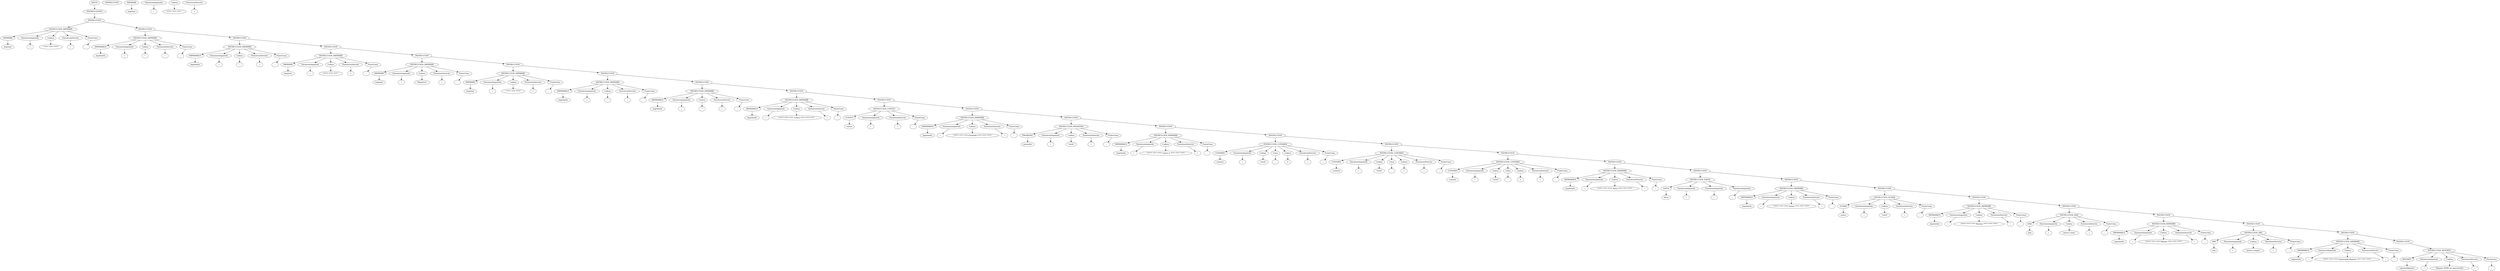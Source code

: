 digraph Arbol {
	"5f510b7f-3692-11ec-b911-34cff695221f" [label=INICIO]
	"5f510b80-3692-11ec-a92b-34cff695221f" [label=INSTRUCCIONES]
	"5f510b7f-3692-11ec-b911-34cff695221f" -> "5f510b80-3692-11ec-a92b-34cff695221f"
	"5f510b81-3692-11ec-b6a7-34cff695221f" [label=INSTRUCCION]
	"5f510b82-3692-11ec-89bc-34cff695221f" [label=IMPRIMIR]
	"5f510b83-3692-11ec-9e2d-34cff695221f" [label=imprimir]
	"5f510b82-3692-11ec-89bc-34cff695221f" -> "5f510b83-3692-11ec-9e2d-34cff695221f"
	"5f510b84-3692-11ec-8b3a-34cff695221f" [label=ParentesisIzquierdo]
	"5f510b85-3692-11ec-a60a-34cff695221f" [label="("]
	"5f510b84-3692-11ec-8b3a-34cff695221f" -> "5f510b85-3692-11ec-a60a-34cff695221f"
	"5f510b86-3692-11ec-8cdf-34cff695221f" [label=Cadena]
	"5f510b87-3692-11ec-a70e-34cff695221f" [label="\"/***** ***** ***** \""]
	"5f510b86-3692-11ec-8cdf-34cff695221f" -> "5f510b87-3692-11ec-a70e-34cff695221f"
	"5f510b88-3692-11ec-b03a-34cff695221f" [label=ParentesisDerecho]
	"5f510b89-3692-11ec-9d3c-34cff695221f" [label=")"]
	"5f510b88-3692-11ec-b03a-34cff695221f" -> "5f510b89-3692-11ec-9d3c-34cff695221f"
	"5f510b8a-3692-11ec-9dd7-34cff695221f" [label=INSTRUCCION]
	"5f510b8b-3692-11ec-bd43-34cff695221f" [label=IMPRIMIR]
	"5f510b8c-3692-11ec-8e67-34cff695221f" [label=imprimir]
	"5f510b8b-3692-11ec-bd43-34cff695221f" -> "5f510b8c-3692-11ec-8e67-34cff695221f"
	"5f510b8d-3692-11ec-808e-34cff695221f" [label=ParentesisIzquierdo]
	"5f510b8e-3692-11ec-ae7c-34cff695221f" [label="("]
	"5f510b8d-3692-11ec-808e-34cff695221f" -> "5f510b8e-3692-11ec-ae7c-34cff695221f"
	"5f510b8f-3692-11ec-bbeb-34cff695221f" [label=Cadena]
	"5f510b90-3692-11ec-a431-34cff695221f" [label="\" ***** ***** *****\""]
	"5f510b8f-3692-11ec-bbeb-34cff695221f" -> "5f510b90-3692-11ec-a431-34cff695221f"
	"5f510b91-3692-11ec-9e3e-34cff695221f" [label=ParentesisDerecho]
	"5f510b92-3692-11ec-a3b6-34cff695221f" [label=")"]
	"5f510b91-3692-11ec-9e3e-34cff695221f" -> "5f510b92-3692-11ec-a3b6-34cff695221f"
	"5f510b93-3692-11ec-acdf-34cff695221f" [label=PuntoComa]
	"5f510b94-3692-11ec-89e8-34cff695221f" [label=";"]
	"5f510b93-3692-11ec-acdf-34cff695221f" -> "5f510b94-3692-11ec-89e8-34cff695221f"
	"5f510b95-3692-11ec-a6b0-34cff695221f" [label=INSTRUCCION_IMPRIMIR]
	"5f510b95-3692-11ec-a6b0-34cff695221f" -> "5f510b8b-3692-11ec-bd43-34cff695221f"
	"5f510b95-3692-11ec-a6b0-34cff695221f" -> "5f510b8d-3692-11ec-808e-34cff695221f"
	"5f510b95-3692-11ec-a6b0-34cff695221f" -> "5f510b8f-3692-11ec-bbeb-34cff695221f"
	"5f510b95-3692-11ec-a6b0-34cff695221f" -> "5f510b91-3692-11ec-9e3e-34cff695221f"
	"5f510b95-3692-11ec-a6b0-34cff695221f" -> "5f510b93-3692-11ec-acdf-34cff695221f"
	"5f510b80-3692-11ec-a92b-34cff695221f" -> "5f510b8a-3692-11ec-9dd7-34cff695221f"
	"5f510b8a-3692-11ec-9dd7-34cff695221f" -> "5f510b95-3692-11ec-a6b0-34cff695221f"
	"5f510b96-3692-11ec-8e21-34cff695221f" [label=INSTRUCCION]
	"5f510b97-3692-11ec-9552-34cff695221f" [label=IMPRIMIRLN]
	"5f510b98-3692-11ec-b437-34cff695221f" [label=imprimirln]
	"5f510b97-3692-11ec-9552-34cff695221f" -> "5f510b98-3692-11ec-b437-34cff695221f"
	"5f510b99-3692-11ec-ad3d-34cff695221f" [label=ParentesisIzquierdo]
	"5f510b9a-3692-11ec-9efa-34cff695221f" [label="("]
	"5f510b99-3692-11ec-ad3d-34cff695221f" -> "5f510b9a-3692-11ec-9efa-34cff695221f"
	"5f510b9b-3692-11ec-83f1-34cff695221f" [label=Cadena]
	"5f510b9c-3692-11ec-b3cc-34cff695221f" [label="\" \""]
	"5f510b9b-3692-11ec-83f1-34cff695221f" -> "5f510b9c-3692-11ec-b3cc-34cff695221f"
	"5f510b9d-3692-11ec-b67f-34cff695221f" [label=ParentesisDerecho]
	"5f510b9e-3692-11ec-8d29-34cff695221f" [label=")"]
	"5f510b9d-3692-11ec-b67f-34cff695221f" -> "5f510b9e-3692-11ec-8d29-34cff695221f"
	"5f510b9f-3692-11ec-9476-34cff695221f" [label=PuntoComa]
	"5f510ba0-3692-11ec-a9bd-34cff695221f" [label=";"]
	"5f510b9f-3692-11ec-9476-34cff695221f" -> "5f510ba0-3692-11ec-a9bd-34cff695221f"
	"5f510ba1-3692-11ec-8047-34cff695221f" [label=INSTRUCCION_IMPRIMIR]
	"5f510ba1-3692-11ec-8047-34cff695221f" -> "5f510b97-3692-11ec-9552-34cff695221f"
	"5f510ba1-3692-11ec-8047-34cff695221f" -> "5f510b99-3692-11ec-ad3d-34cff695221f"
	"5f510ba1-3692-11ec-8047-34cff695221f" -> "5f510b9b-3692-11ec-83f1-34cff695221f"
	"5f510ba1-3692-11ec-8047-34cff695221f" -> "5f510b9d-3692-11ec-b67f-34cff695221f"
	"5f510ba1-3692-11ec-8047-34cff695221f" -> "5f510b9f-3692-11ec-9476-34cff695221f"
	"5f510b8a-3692-11ec-9dd7-34cff695221f" -> "5f510b96-3692-11ec-8e21-34cff695221f"
	"5f510b96-3692-11ec-8e21-34cff695221f" -> "5f510ba1-3692-11ec-8047-34cff695221f"
	"5f510ba2-3692-11ec-8bba-34cff695221f" [label=INSTRUCCION]
	"5f510ba3-3692-11ec-ae45-34cff695221f" [label=IMPRIMIRLN]
	"5f510ba4-3692-11ec-a478-34cff695221f" [label=imprimirln]
	"5f510ba3-3692-11ec-ae45-34cff695221f" -> "5f510ba4-3692-11ec-a478-34cff695221f"
	"5f510ba5-3692-11ec-b578-34cff695221f" [label=ParentesisIzquierdo]
	"5f510ba6-3692-11ec-ae2d-34cff695221f" [label="("]
	"5f510ba5-3692-11ec-b578-34cff695221f" -> "5f510ba6-3692-11ec-ae2d-34cff695221f"
	"5f510ba7-3692-11ec-980d-34cff695221f" [label=Cadena]
	"5f510ba8-3692-11ec-86c9-34cff695221f" [label="\" \""]
	"5f510ba7-3692-11ec-980d-34cff695221f" -> "5f510ba8-3692-11ec-86c9-34cff695221f"
	"5f51328b-3692-11ec-93fe-34cff695221f" [label=ParentesisDerecho]
	"5f51328c-3692-11ec-8187-34cff695221f" [label=")"]
	"5f51328b-3692-11ec-93fe-34cff695221f" -> "5f51328c-3692-11ec-8187-34cff695221f"
	"5f51328d-3692-11ec-8100-34cff695221f" [label=PuntoComa]
	"5f51328e-3692-11ec-a18d-34cff695221f" [label=";"]
	"5f51328d-3692-11ec-8100-34cff695221f" -> "5f51328e-3692-11ec-a18d-34cff695221f"
	"5f51328f-3692-11ec-b6a0-34cff695221f" [label=INSTRUCCION_IMPRIMIR]
	"5f51328f-3692-11ec-b6a0-34cff695221f" -> "5f510ba3-3692-11ec-ae45-34cff695221f"
	"5f51328f-3692-11ec-b6a0-34cff695221f" -> "5f510ba5-3692-11ec-b578-34cff695221f"
	"5f51328f-3692-11ec-b6a0-34cff695221f" -> "5f510ba7-3692-11ec-980d-34cff695221f"
	"5f51328f-3692-11ec-b6a0-34cff695221f" -> "5f51328b-3692-11ec-93fe-34cff695221f"
	"5f51328f-3692-11ec-b6a0-34cff695221f" -> "5f51328d-3692-11ec-8100-34cff695221f"
	"5f510b96-3692-11ec-8e21-34cff695221f" -> "5f510ba2-3692-11ec-8bba-34cff695221f"
	"5f510ba2-3692-11ec-8bba-34cff695221f" -> "5f51328f-3692-11ec-b6a0-34cff695221f"
	"5f513290-3692-11ec-b786-34cff695221f" [label=INSTRUCCION]
	"5f513291-3692-11ec-af92-34cff695221f" [label=IMPRIMIR]
	"5f513292-3692-11ec-ac5a-34cff695221f" [label=imprimir]
	"5f513291-3692-11ec-af92-34cff695221f" -> "5f513292-3692-11ec-ac5a-34cff695221f"
	"5f513293-3692-11ec-8edd-34cff695221f" [label=ParentesisIzquierdo]
	"5f513294-3692-11ec-bf8c-34cff695221f" [label="("]
	"5f513293-3692-11ec-8edd-34cff695221f" -> "5f513294-3692-11ec-bf8c-34cff695221f"
	"5f513295-3692-11ec-b4ab-34cff695221f" [label=Cadena]
	"5f513296-3692-11ec-99f6-34cff695221f" [label="\"/***** ***** ***** \""]
	"5f513295-3692-11ec-b4ab-34cff695221f" -> "5f513296-3692-11ec-99f6-34cff695221f"
	"5f513297-3692-11ec-83fe-34cff695221f" [label=ParentesisDerecho]
	"5f513298-3692-11ec-be48-34cff695221f" [label=")"]
	"5f513297-3692-11ec-83fe-34cff695221f" -> "5f513298-3692-11ec-be48-34cff695221f"
	"5f513299-3692-11ec-8c6d-34cff695221f" [label=PuntoComa]
	"5f51329a-3692-11ec-a64b-34cff695221f" [label=";"]
	"5f513299-3692-11ec-8c6d-34cff695221f" -> "5f51329a-3692-11ec-a64b-34cff695221f"
	"5f51329b-3692-11ec-8f39-34cff695221f" [label=INSTRUCCION_IMPRIMIR]
	"5f51329b-3692-11ec-8f39-34cff695221f" -> "5f513291-3692-11ec-af92-34cff695221f"
	"5f51329b-3692-11ec-8f39-34cff695221f" -> "5f513293-3692-11ec-8edd-34cff695221f"
	"5f51329b-3692-11ec-8f39-34cff695221f" -> "5f513295-3692-11ec-b4ab-34cff695221f"
	"5f51329b-3692-11ec-8f39-34cff695221f" -> "5f513297-3692-11ec-83fe-34cff695221f"
	"5f51329b-3692-11ec-8f39-34cff695221f" -> "5f513299-3692-11ec-8c6d-34cff695221f"
	"5f510ba2-3692-11ec-8bba-34cff695221f" -> "5f513290-3692-11ec-b786-34cff695221f"
	"5f513290-3692-11ec-b786-34cff695221f" -> "5f51329b-3692-11ec-8f39-34cff695221f"
	"5f51329c-3692-11ec-acef-34cff695221f" [label=INSTRUCCION]
	"5f51329d-3692-11ec-906d-34cff695221f" [label=IMPRIMIR]
	"5f51329e-3692-11ec-95f1-34cff695221f" [label=imprimir]
	"5f51329d-3692-11ec-906d-34cff695221f" -> "5f51329e-3692-11ec-95f1-34cff695221f"
	"5f51329f-3692-11ec-8292-34cff695221f" [label=ParentesisIzquierdo]
	"5f5132a0-3692-11ec-bc89-34cff695221f" [label="("]
	"5f51329f-3692-11ec-8292-34cff695221f" -> "5f5132a0-3692-11ec-bc89-34cff695221f"
	"5f5132a1-3692-11ec-8626-34cff695221f" [label=Cadena]
	"5f5132a2-3692-11ec-b6aa-34cff695221f" [label="\"Registros\""]
	"5f5132a1-3692-11ec-8626-34cff695221f" -> "5f5132a2-3692-11ec-b6aa-34cff695221f"
	"5f5132a3-3692-11ec-8005-34cff695221f" [label=ParentesisDerecho]
	"5f5132a4-3692-11ec-8221-34cff695221f" [label=")"]
	"5f5132a3-3692-11ec-8005-34cff695221f" -> "5f5132a4-3692-11ec-8221-34cff695221f"
	"5f5132a5-3692-11ec-b221-34cff695221f" [label=PuntoComa]
	"5f5132a6-3692-11ec-a5a2-34cff695221f" [label=";"]
	"5f5132a5-3692-11ec-b221-34cff695221f" -> "5f5132a6-3692-11ec-a5a2-34cff695221f"
	"5f5132a7-3692-11ec-ad1f-34cff695221f" [label=INSTRUCCION_IMPRIMIR]
	"5f5132a7-3692-11ec-ad1f-34cff695221f" -> "5f51329d-3692-11ec-906d-34cff695221f"
	"5f5132a7-3692-11ec-ad1f-34cff695221f" -> "5f51329f-3692-11ec-8292-34cff695221f"
	"5f5132a7-3692-11ec-ad1f-34cff695221f" -> "5f5132a1-3692-11ec-8626-34cff695221f"
	"5f5132a7-3692-11ec-ad1f-34cff695221f" -> "5f5132a3-3692-11ec-8005-34cff695221f"
	"5f5132a7-3692-11ec-ad1f-34cff695221f" -> "5f5132a5-3692-11ec-b221-34cff695221f"
	"5f513290-3692-11ec-b786-34cff695221f" -> "5f51329c-3692-11ec-acef-34cff695221f"
	"5f51329c-3692-11ec-acef-34cff695221f" -> "5f5132a7-3692-11ec-ad1f-34cff695221f"
	"5f5132a8-3692-11ec-8183-34cff695221f" [label=INSTRUCCION]
	"5f5132a9-3692-11ec-a38b-34cff695221f" [label=IMPRIMIR]
	"5f5132aa-3692-11ec-83ed-34cff695221f" [label=imprimir]
	"5f5132a9-3692-11ec-a38b-34cff695221f" -> "5f5132aa-3692-11ec-83ed-34cff695221f"
	"5f5159bb-3692-11ec-9903-34cff695221f" [label=ParentesisIzquierdo]
	"5f5159bc-3692-11ec-bfd7-34cff695221f" [label="("]
	"5f5159bb-3692-11ec-9903-34cff695221f" -> "5f5159bc-3692-11ec-bfd7-34cff695221f"
	"5f5159bd-3692-11ec-9749-34cff695221f" [label=Cadena]
	"5f5159be-3692-11ec-a4b7-34cff695221f" [label="\" ***** ***** *****\""]
	"5f5159bd-3692-11ec-9749-34cff695221f" -> "5f5159be-3692-11ec-a4b7-34cff695221f"
	"5f5159bf-3692-11ec-af23-34cff695221f" [label=ParentesisDerecho]
	"5f5159c0-3692-11ec-afef-34cff695221f" [label=")"]
	"5f5159bf-3692-11ec-af23-34cff695221f" -> "5f5159c0-3692-11ec-afef-34cff695221f"
	"5f5159c1-3692-11ec-80d7-34cff695221f" [label=PuntoComa]
	"5f5159c2-3692-11ec-80f8-34cff695221f" [label=";"]
	"5f5159c1-3692-11ec-80d7-34cff695221f" -> "5f5159c2-3692-11ec-80f8-34cff695221f"
	"5f5159c3-3692-11ec-8fa1-34cff695221f" [label=INSTRUCCION_IMPRIMIR]
	"5f5159c3-3692-11ec-8fa1-34cff695221f" -> "5f5132a9-3692-11ec-a38b-34cff695221f"
	"5f5159c3-3692-11ec-8fa1-34cff695221f" -> "5f5159bb-3692-11ec-9903-34cff695221f"
	"5f5159c3-3692-11ec-8fa1-34cff695221f" -> "5f5159bd-3692-11ec-9749-34cff695221f"
	"5f5159c3-3692-11ec-8fa1-34cff695221f" -> "5f5159bf-3692-11ec-af23-34cff695221f"
	"5f5159c3-3692-11ec-8fa1-34cff695221f" -> "5f5159c1-3692-11ec-80d7-34cff695221f"
	"5f51329c-3692-11ec-acef-34cff695221f" -> "5f5132a8-3692-11ec-8183-34cff695221f"
	"5f5132a8-3692-11ec-8183-34cff695221f" -> "5f5159c3-3692-11ec-8fa1-34cff695221f"
	"5f5159c4-3692-11ec-8b44-34cff695221f" [label=INSTRUCCION]
	"5f5159c5-3692-11ec-9fbe-34cff695221f" [label=IMPRIMIRLN]
	"5f5159c6-3692-11ec-a6e6-34cff695221f" [label=imprimirln]
	"5f5159c5-3692-11ec-9fbe-34cff695221f" -> "5f5159c6-3692-11ec-a6e6-34cff695221f"
	"5f5159c7-3692-11ec-85ff-34cff695221f" [label=ParentesisIzquierdo]
	"5f5159c8-3692-11ec-9848-34cff695221f" [label="("]
	"5f5159c7-3692-11ec-85ff-34cff695221f" -> "5f5159c8-3692-11ec-9848-34cff695221f"
	"5f5159c9-3692-11ec-a5c7-34cff695221f" [label=Cadena]
	"5f5159ca-3692-11ec-89c9-34cff695221f" [label="\" \""]
	"5f5159c9-3692-11ec-a5c7-34cff695221f" -> "5f5159ca-3692-11ec-89c9-34cff695221f"
	"5f5159cb-3692-11ec-9df2-34cff695221f" [label=ParentesisDerecho]
	"5f5159cc-3692-11ec-ab45-34cff695221f" [label=")"]
	"5f5159cb-3692-11ec-9df2-34cff695221f" -> "5f5159cc-3692-11ec-ab45-34cff695221f"
	"5f5159cd-3692-11ec-9917-34cff695221f" [label=PuntoComa]
	"5f5159ce-3692-11ec-8e33-34cff695221f" [label=";"]
	"5f5159cd-3692-11ec-9917-34cff695221f" -> "5f5159ce-3692-11ec-8e33-34cff695221f"
	"5f5159cf-3692-11ec-a67a-34cff695221f" [label=INSTRUCCION_IMPRIMIR]
	"5f5159cf-3692-11ec-a67a-34cff695221f" -> "5f5159c5-3692-11ec-9fbe-34cff695221f"
	"5f5159cf-3692-11ec-a67a-34cff695221f" -> "5f5159c7-3692-11ec-85ff-34cff695221f"
	"5f5159cf-3692-11ec-a67a-34cff695221f" -> "5f5159c9-3692-11ec-a5c7-34cff695221f"
	"5f5159cf-3692-11ec-a67a-34cff695221f" -> "5f5159cb-3692-11ec-9df2-34cff695221f"
	"5f5159cf-3692-11ec-a67a-34cff695221f" -> "5f5159cd-3692-11ec-9917-34cff695221f"
	"5f5132a8-3692-11ec-8183-34cff695221f" -> "5f5159c4-3692-11ec-8b44-34cff695221f"
	"5f5159c4-3692-11ec-8b44-34cff695221f" -> "5f5159cf-3692-11ec-a67a-34cff695221f"
	"5f5159d0-3692-11ec-8d92-34cff695221f" [label=INSTRUCCION]
	"5f5159d1-3692-11ec-b40f-34cff695221f" [label=IMPRIMIRLN]
	"5f5159d2-3692-11ec-8456-34cff695221f" [label=imprimirln]
	"5f5159d1-3692-11ec-b40f-34cff695221f" -> "5f5159d2-3692-11ec-8456-34cff695221f"
	"5f5159d3-3692-11ec-87ce-34cff695221f" [label=ParentesisIzquierdo]
	"5f5159d4-3692-11ec-ab13-34cff695221f" [label="("]
	"5f5159d3-3692-11ec-87ce-34cff695221f" -> "5f5159d4-3692-11ec-ab13-34cff695221f"
	"5f5159d5-3692-11ec-a761-34cff695221f" [label=Cadena]
	"5f5159d6-3692-11ec-837d-34cff695221f" [label="\" \""]
	"5f5159d5-3692-11ec-a761-34cff695221f" -> "5f5159d6-3692-11ec-837d-34cff695221f"
	"5f5159d7-3692-11ec-a0c2-34cff695221f" [label=ParentesisDerecho]
	"5f5159d8-3692-11ec-b9b5-34cff695221f" [label=")"]
	"5f5159d7-3692-11ec-a0c2-34cff695221f" -> "5f5159d8-3692-11ec-b9b5-34cff695221f"
	"5f5159d9-3692-11ec-b40e-34cff695221f" [label=PuntoComa]
	"5f5159da-3692-11ec-b6d8-34cff695221f" [label=";"]
	"5f5159d9-3692-11ec-b40e-34cff695221f" -> "5f5159da-3692-11ec-b6d8-34cff695221f"
	"5f5159db-3692-11ec-939d-34cff695221f" [label=INSTRUCCION_IMPRIMIR]
	"5f5159db-3692-11ec-939d-34cff695221f" -> "5f5159d1-3692-11ec-b40f-34cff695221f"
	"5f5159db-3692-11ec-939d-34cff695221f" -> "5f5159d3-3692-11ec-87ce-34cff695221f"
	"5f5159db-3692-11ec-939d-34cff695221f" -> "5f5159d5-3692-11ec-a761-34cff695221f"
	"5f5159db-3692-11ec-939d-34cff695221f" -> "5f5159d7-3692-11ec-a0c2-34cff695221f"
	"5f5159db-3692-11ec-939d-34cff695221f" -> "5f5159d9-3692-11ec-b40e-34cff695221f"
	"5f5159c4-3692-11ec-8b44-34cff695221f" -> "5f5159d0-3692-11ec-8d92-34cff695221f"
	"5f5159d0-3692-11ec-8d92-34cff695221f" -> "5f5159db-3692-11ec-939d-34cff695221f"
	"5f5159dc-3692-11ec-82f3-34cff695221f" [label=INSTRUCCION]
	"5f5159dd-3692-11ec-adca-34cff695221f" [label=IMPRIMIRLN]
	"5f5159de-3692-11ec-98c8-34cff695221f" [label=imprimirln]
	"5f5159dd-3692-11ec-adca-34cff695221f" -> "5f5159de-3692-11ec-98c8-34cff695221f"
	"5f5180ae-3692-11ec-b29b-34cff695221f" [label=ParentesisIzquierdo]
	"5f5180af-3692-11ec-b695-34cff695221f" [label="("]
	"5f5180ae-3692-11ec-b29b-34cff695221f" -> "5f5180af-3692-11ec-b695-34cff695221f"
	"5f5180b0-3692-11ec-be77-34cff695221f" [label=Cadena]
	"5f5180b1-3692-11ec-9228-34cff695221f" [label="\"/***** ***** ***** Conteo ***** ***** *****\""]
	"5f5180b0-3692-11ec-be77-34cff695221f" -> "5f5180b1-3692-11ec-9228-34cff695221f"
	"5f5180b2-3692-11ec-bf6b-34cff695221f" [label=ParentesisDerecho]
	"5f5180b3-3692-11ec-b078-34cff695221f" [label=")"]
	"5f5180b2-3692-11ec-bf6b-34cff695221f" -> "5f5180b3-3692-11ec-b078-34cff695221f"
	"5f5180b4-3692-11ec-8461-34cff695221f" [label=PuntoComa]
	"5f5180b5-3692-11ec-bd5a-34cff695221f" [label=";"]
	"5f5180b4-3692-11ec-8461-34cff695221f" -> "5f5180b5-3692-11ec-bd5a-34cff695221f"
	"5f5180b6-3692-11ec-902f-34cff695221f" [label=INSTRUCCION_IMPRIMIR]
	"5f5180b6-3692-11ec-902f-34cff695221f" -> "5f5159dd-3692-11ec-adca-34cff695221f"
	"5f5180b6-3692-11ec-902f-34cff695221f" -> "5f5180ae-3692-11ec-b29b-34cff695221f"
	"5f5180b6-3692-11ec-902f-34cff695221f" -> "5f5180b0-3692-11ec-be77-34cff695221f"
	"5f5180b6-3692-11ec-902f-34cff695221f" -> "5f5180b2-3692-11ec-bf6b-34cff695221f"
	"5f5180b6-3692-11ec-902f-34cff695221f" -> "5f5180b4-3692-11ec-8461-34cff695221f"
	"5f5159d0-3692-11ec-8d92-34cff695221f" -> "5f5159dc-3692-11ec-82f3-34cff695221f"
	"5f5159dc-3692-11ec-82f3-34cff695221f" -> "5f5180b6-3692-11ec-902f-34cff695221f"
	"5f5180b7-3692-11ec-bc3a-34cff695221f" [label=INSTRUCCION]
	"5f5180b8-3692-11ec-96a3-34cff695221f" [label=CONTEO]
	"5f5180b9-3692-11ec-ada2-34cff695221f" [label=conteo]
	"5f5180b8-3692-11ec-96a3-34cff695221f" -> "5f5180b9-3692-11ec-ada2-34cff695221f"
	"5f5180ba-3692-11ec-85f6-34cff695221f" [label=ParentesisIzquierdo]
	"5f5180bb-3692-11ec-833c-34cff695221f" [label="("]
	"5f5180ba-3692-11ec-85f6-34cff695221f" -> "5f5180bb-3692-11ec-833c-34cff695221f"
	"5f5180bc-3692-11ec-81b6-34cff695221f" [label=ParentesisDerecho]
	"5f5180bd-3692-11ec-b767-34cff695221f" [label=")"]
	"5f5180bc-3692-11ec-81b6-34cff695221f" -> "5f5180bd-3692-11ec-b767-34cff695221f"
	"5f5180be-3692-11ec-b1c4-34cff695221f" [label=PuntoComa]
	"5f5180bf-3692-11ec-8693-34cff695221f" [label=";"]
	"5f5180be-3692-11ec-b1c4-34cff695221f" -> "5f5180bf-3692-11ec-8693-34cff695221f"
	"5f5180c0-3692-11ec-bc22-34cff695221f" [label=INSTRUCCION_CONTEO]
	"5f5180c0-3692-11ec-bc22-34cff695221f" -> "5f5180b8-3692-11ec-96a3-34cff695221f"
	"5f5180c0-3692-11ec-bc22-34cff695221f" -> "5f5180ba-3692-11ec-85f6-34cff695221f"
	"5f5180c0-3692-11ec-bc22-34cff695221f" -> "5f5180bc-3692-11ec-81b6-34cff695221f"
	"5f5180c0-3692-11ec-bc22-34cff695221f" -> "5f5180be-3692-11ec-b1c4-34cff695221f"
	"5f5159dc-3692-11ec-82f3-34cff695221f" -> "5f5180b7-3692-11ec-bc3a-34cff695221f"
	"5f5180b7-3692-11ec-bc3a-34cff695221f" -> "5f5180c0-3692-11ec-bc22-34cff695221f"
	"5f5180c1-3692-11ec-8d4c-34cff695221f" [label=INSTRUCCION]
	"5f5180c2-3692-11ec-83c3-34cff695221f" [label=IMPRIMIRLN]
	"5f5180c3-3692-11ec-9a11-34cff695221f" [label=imprimirln]
	"5f5180c2-3692-11ec-83c3-34cff695221f" -> "5f5180c3-3692-11ec-9a11-34cff695221f"
	"5f5180c4-3692-11ec-98d8-34cff695221f" [label=ParentesisIzquierdo]
	"5f5180c5-3692-11ec-a4c0-34cff695221f" [label="("]
	"5f5180c4-3692-11ec-98d8-34cff695221f" -> "5f5180c5-3692-11ec-a4c0-34cff695221f"
	"5f5180c6-3692-11ec-a1a0-34cff695221f" [label=Cadena]
	"5f5180c7-3692-11ec-a839-34cff695221f" [label="\"/***** ***** ***** Promedio ***** ***** *****\""]
	"5f5180c6-3692-11ec-a1a0-34cff695221f" -> "5f5180c7-3692-11ec-a839-34cff695221f"
	"5f5180c8-3692-11ec-bc4d-34cff695221f" [label=ParentesisDerecho]
	"5f5180c9-3692-11ec-b672-34cff695221f" [label=")"]
	"5f5180c8-3692-11ec-bc4d-34cff695221f" -> "5f5180c9-3692-11ec-b672-34cff695221f"
	"5f5180ca-3692-11ec-8213-34cff695221f" [label=PuntoComa]
	"5f5180cb-3692-11ec-92ce-34cff695221f" [label=";"]
	"5f5180ca-3692-11ec-8213-34cff695221f" -> "5f5180cb-3692-11ec-92ce-34cff695221f"
	"5f5180cc-3692-11ec-9626-34cff695221f" [label=INSTRUCCION_IMPRIMIR]
	"5f5180cc-3692-11ec-9626-34cff695221f" -> "5f5180c2-3692-11ec-83c3-34cff695221f"
	"5f5180cc-3692-11ec-9626-34cff695221f" -> "5f5180c4-3692-11ec-98d8-34cff695221f"
	"5f5180cc-3692-11ec-9626-34cff695221f" -> "5f5180c6-3692-11ec-a1a0-34cff695221f"
	"5f5180cc-3692-11ec-9626-34cff695221f" -> "5f5180c8-3692-11ec-bc4d-34cff695221f"
	"5f5180cc-3692-11ec-9626-34cff695221f" -> "5f5180ca-3692-11ec-8213-34cff695221f"
	"5f5180b7-3692-11ec-bc3a-34cff695221f" -> "5f5180c1-3692-11ec-8d4c-34cff695221f"
	"5f5180c1-3692-11ec-8d4c-34cff695221f" -> "5f5180cc-3692-11ec-9626-34cff695221f"
	"5f5180cd-3692-11ec-a04a-34cff695221f" [label=INSTRUCCION]
	"5f5180ce-3692-11ec-8987-34cff695221f" [label=PROMEDIO]
	"5f5180cf-3692-11ec-8e89-34cff695221f" [label=promedio]
	"5f5180ce-3692-11ec-8987-34cff695221f" -> "5f5180cf-3692-11ec-8e89-34cff695221f"
	"5f5180d0-3692-11ec-818a-34cff695221f" [label=ParentesisIzquierdo]
	"5f5180d1-3692-11ec-8059-34cff695221f" [label="("]
	"5f5180d0-3692-11ec-818a-34cff695221f" -> "5f5180d1-3692-11ec-8059-34cff695221f"
	"5f5180d2-3692-11ec-a5bd-34cff695221f" [label=Cadena]
	"5f5180d3-3692-11ec-a96d-34cff695221f" [label="\"stock\""]
	"5f5180d2-3692-11ec-a5bd-34cff695221f" -> "5f5180d3-3692-11ec-a96d-34cff695221f"
	"5f5180d4-3692-11ec-9232-34cff695221f" [label=ParentesisDerecho]
	"5f5180d5-3692-11ec-abf3-34cff695221f" [label=")"]
	"5f5180d4-3692-11ec-9232-34cff695221f" -> "5f5180d5-3692-11ec-abf3-34cff695221f"
	"5f5180d6-3692-11ec-823a-34cff695221f" [label=PuntoComa]
	"5f5180d7-3692-11ec-86c3-34cff695221f" [label=";"]
	"5f5180d6-3692-11ec-823a-34cff695221f" -> "5f5180d7-3692-11ec-86c3-34cff695221f"
	"5f5180d8-3692-11ec-8e60-34cff695221f" [label=INSTRUCCION_PROMEDIO]
	"5f5180d8-3692-11ec-8e60-34cff695221f" -> "5f5180ce-3692-11ec-8987-34cff695221f"
	"5f5180d8-3692-11ec-8e60-34cff695221f" -> "5f5180d0-3692-11ec-818a-34cff695221f"
	"5f5180d8-3692-11ec-8e60-34cff695221f" -> "5f5180d2-3692-11ec-a5bd-34cff695221f"
	"5f5180d8-3692-11ec-8e60-34cff695221f" -> "5f5180d4-3692-11ec-9232-34cff695221f"
	"5f5180d8-3692-11ec-8e60-34cff695221f" -> "5f5180d6-3692-11ec-823a-34cff695221f"
	"5f5180c1-3692-11ec-8d4c-34cff695221f" -> "5f5180cd-3692-11ec-a04a-34cff695221f"
	"5f5180cd-3692-11ec-a04a-34cff695221f" -> "5f5180d8-3692-11ec-8e60-34cff695221f"
	"5f5180d9-3692-11ec-bc8a-34cff695221f" [label=INSTRUCCION]
	"5f5180da-3692-11ec-be58-34cff695221f" [label=IMPRIMIRLN]
	"5f5180db-3692-11ec-b6fa-34cff695221f" [label=imprimirln]
	"5f5180da-3692-11ec-be58-34cff695221f" -> "5f5180db-3692-11ec-b6fa-34cff695221f"
	"5f51a7be-3692-11ec-b136-34cff695221f" [label=ParentesisIzquierdo]
	"5f51a7bf-3692-11ec-b1a3-34cff695221f" [label="("]
	"5f51a7be-3692-11ec-b136-34cff695221f" -> "5f51a7bf-3692-11ec-b1a3-34cff695221f"
	"5f51a7c0-3692-11ec-a104-34cff695221f" [label=Cadena]
	"5f51a7c1-3692-11ec-b8d1-34cff695221f" [label="\"/***** ***** ***** Contar si ***** ***** *****\""]
	"5f51a7c0-3692-11ec-a104-34cff695221f" -> "5f51a7c1-3692-11ec-b8d1-34cff695221f"
	"5f51a7c2-3692-11ec-a59e-34cff695221f" [label=ParentesisDerecho]
	"5f51a7c3-3692-11ec-b4d2-34cff695221f" [label=")"]
	"5f51a7c2-3692-11ec-a59e-34cff695221f" -> "5f51a7c3-3692-11ec-b4d2-34cff695221f"
	"5f51a7c4-3692-11ec-8098-34cff695221f" [label=PuntoComa]
	"5f51a7c5-3692-11ec-a483-34cff695221f" [label=";"]
	"5f51a7c4-3692-11ec-8098-34cff695221f" -> "5f51a7c5-3692-11ec-a483-34cff695221f"
	"5f51a7c6-3692-11ec-bb53-34cff695221f" [label=INSTRUCCION_IMPRIMIR]
	"5f51a7c6-3692-11ec-bb53-34cff695221f" -> "5f5180da-3692-11ec-be58-34cff695221f"
	"5f51a7c6-3692-11ec-bb53-34cff695221f" -> "5f51a7be-3692-11ec-b136-34cff695221f"
	"5f51a7c6-3692-11ec-bb53-34cff695221f" -> "5f51a7c0-3692-11ec-a104-34cff695221f"
	"5f51a7c6-3692-11ec-bb53-34cff695221f" -> "5f51a7c2-3692-11ec-a59e-34cff695221f"
	"5f51a7c6-3692-11ec-bb53-34cff695221f" -> "5f51a7c4-3692-11ec-8098-34cff695221f"
	"5f5180cd-3692-11ec-a04a-34cff695221f" -> "5f5180d9-3692-11ec-bc8a-34cff695221f"
	"5f5180d9-3692-11ec-bc8a-34cff695221f" -> "5f51a7c6-3692-11ec-bb53-34cff695221f"
	"5f51a7c7-3692-11ec-a01c-34cff695221f" [label=INSTRUCCION]
	"5f51a7c8-3692-11ec-b440-34cff695221f" [label=CONTARSI]
	"5f51a7c9-3692-11ec-a8a3-34cff695221f" [label=contarsi]
	"5f51a7c8-3692-11ec-b440-34cff695221f" -> "5f51a7c9-3692-11ec-a8a3-34cff695221f"
	"5f51a7ca-3692-11ec-b518-34cff695221f" [label=ParentesisIzquierdo]
	"5f51a7cb-3692-11ec-a989-34cff695221f" [label="("]
	"5f51a7ca-3692-11ec-b518-34cff695221f" -> "5f51a7cb-3692-11ec-a989-34cff695221f"
	"5f51a7cc-3692-11ec-a6be-34cff695221f" [label=Cadena]
	"5f51a7cd-3692-11ec-ad52-34cff695221f" [label="\"stock\""]
	"5f51a7cc-3692-11ec-a6be-34cff695221f" -> "5f51a7cd-3692-11ec-ad52-34cff695221f"
	"5f51a7ce-3692-11ec-93c8-34cff695221f" [label=Coma]
	"5f51a7cf-3692-11ec-baed-34cff695221f" [label=","]
	"5f51a7ce-3692-11ec-93c8-34cff695221f" -> "5f51a7cf-3692-11ec-baed-34cff695221f"
	"5f51a7d0-3692-11ec-a909-34cff695221f" [label=Cadena]
	"5f51a7d1-3692-11ec-a306-34cff695221f" [label=0]
	"5f51a7d0-3692-11ec-a909-34cff695221f" -> "5f51a7d1-3692-11ec-a306-34cff695221f"
	"5f51a7d2-3692-11ec-9262-34cff695221f" [label=ParentesisDerecho]
	"5f51a7d3-3692-11ec-a5b7-34cff695221f" [label=")"]
	"5f51a7d2-3692-11ec-9262-34cff695221f" -> "5f51a7d3-3692-11ec-a5b7-34cff695221f"
	"5f51a7d4-3692-11ec-9fae-34cff695221f" [label=PuntoComa]
	"5f51a7d5-3692-11ec-b92a-34cff695221f" [label=";"]
	"5f51a7d4-3692-11ec-9fae-34cff695221f" -> "5f51a7d5-3692-11ec-b92a-34cff695221f"
	"5f51a7d6-3692-11ec-a664-34cff695221f" [label=INSTRUCCION_CONTARSI]
	"5f51a7d6-3692-11ec-a664-34cff695221f" -> "5f51a7c8-3692-11ec-b440-34cff695221f"
	"5f51a7d6-3692-11ec-a664-34cff695221f" -> "5f51a7ca-3692-11ec-b518-34cff695221f"
	"5f51a7d6-3692-11ec-a664-34cff695221f" -> "5f51a7cc-3692-11ec-a6be-34cff695221f"
	"5f51a7d6-3692-11ec-a664-34cff695221f" -> "5f51a7ce-3692-11ec-93c8-34cff695221f"
	"5f51a7d6-3692-11ec-a664-34cff695221f" -> "5f51a7d0-3692-11ec-a909-34cff695221f"
	"5f51a7d6-3692-11ec-a664-34cff695221f" -> "5f51a7d2-3692-11ec-9262-34cff695221f"
	"5f51a7d6-3692-11ec-a664-34cff695221f" -> "5f51a7d4-3692-11ec-9fae-34cff695221f"
	"5f5180d9-3692-11ec-bc8a-34cff695221f" -> "5f51a7c7-3692-11ec-a01c-34cff695221f"
	"5f51a7c7-3692-11ec-a01c-34cff695221f" -> "5f51a7d6-3692-11ec-a664-34cff695221f"
	"5f51a7d7-3692-11ec-ac2a-34cff695221f" [label=INSTRUCCION]
	"5f51a7d8-3692-11ec-84d0-34cff695221f" [label=CONTARSI]
	"5f51a7d9-3692-11ec-847e-34cff695221f" [label=contarsi]
	"5f51a7d8-3692-11ec-84d0-34cff695221f" -> "5f51a7d9-3692-11ec-847e-34cff695221f"
	"5f51a7da-3692-11ec-8316-34cff695221f" [label=ParentesisIzquierdo]
	"5f51a7db-3692-11ec-9a2a-34cff695221f" [label="("]
	"5f51a7da-3692-11ec-8316-34cff695221f" -> "5f51a7db-3692-11ec-9a2a-34cff695221f"
	"5f51a7dc-3692-11ec-83c9-34cff695221f" [label=Cadena]
	"5f51a7dd-3692-11ec-8ebc-34cff695221f" [label="\"stock\""]
	"5f51a7dc-3692-11ec-83c9-34cff695221f" -> "5f51a7dd-3692-11ec-8ebc-34cff695221f"
	"5f51a7de-3692-11ec-bafc-34cff695221f" [label=Coma]
	"5f51a7df-3692-11ec-be0f-34cff695221f" [label=","]
	"5f51a7de-3692-11ec-bafc-34cff695221f" -> "5f51a7df-3692-11ec-be0f-34cff695221f"
	"5f51a7e0-3692-11ec-abae-34cff695221f" [label=Cadena]
	"5f51a7e1-3692-11ec-a816-34cff695221f" [label=1]
	"5f51a7e0-3692-11ec-abae-34cff695221f" -> "5f51a7e1-3692-11ec-a816-34cff695221f"
	"5f51a7e2-3692-11ec-9bf2-34cff695221f" [label=ParentesisDerecho]
	"5f51a7e3-3692-11ec-b038-34cff695221f" [label=")"]
	"5f51a7e2-3692-11ec-9bf2-34cff695221f" -> "5f51a7e3-3692-11ec-b038-34cff695221f"
	"5f51cee3-3692-11ec-a0f9-34cff695221f" [label=PuntoComa]
	"5f51cee4-3692-11ec-8bb5-34cff695221f" [label=";"]
	"5f51cee3-3692-11ec-a0f9-34cff695221f" -> "5f51cee4-3692-11ec-8bb5-34cff695221f"
	"5f51cee5-3692-11ec-8a31-34cff695221f" [label=INSTRUCCION_CONTARSI]
	"5f51cee5-3692-11ec-8a31-34cff695221f" -> "5f51a7d8-3692-11ec-84d0-34cff695221f"
	"5f51cee5-3692-11ec-8a31-34cff695221f" -> "5f51a7da-3692-11ec-8316-34cff695221f"
	"5f51cee5-3692-11ec-8a31-34cff695221f" -> "5f51a7dc-3692-11ec-83c9-34cff695221f"
	"5f51cee5-3692-11ec-8a31-34cff695221f" -> "5f51a7de-3692-11ec-bafc-34cff695221f"
	"5f51cee5-3692-11ec-8a31-34cff695221f" -> "5f51a7e0-3692-11ec-abae-34cff695221f"
	"5f51cee5-3692-11ec-8a31-34cff695221f" -> "5f51a7e2-3692-11ec-9bf2-34cff695221f"
	"5f51cee5-3692-11ec-8a31-34cff695221f" -> "5f51cee3-3692-11ec-a0f9-34cff695221f"
	"5f51a7c7-3692-11ec-a01c-34cff695221f" -> "5f51a7d7-3692-11ec-ac2a-34cff695221f"
	"5f51a7d7-3692-11ec-ac2a-34cff695221f" -> "5f51cee5-3692-11ec-8a31-34cff695221f"
	"5f51cee6-3692-11ec-a154-34cff695221f" [label=INSTRUCCION]
	"5f51cee7-3692-11ec-9b96-34cff695221f" [label=CONTARSI]
	"5f51cee8-3692-11ec-b98c-34cff695221f" [label=contarsi]
	"5f51cee7-3692-11ec-9b96-34cff695221f" -> "5f51cee8-3692-11ec-b98c-34cff695221f"
	"5f51cee9-3692-11ec-ac3f-34cff695221f" [label=ParentesisIzquierdo]
	"5f51ceea-3692-11ec-88c1-34cff695221f" [label="("]
	"5f51cee9-3692-11ec-ac3f-34cff695221f" -> "5f51ceea-3692-11ec-88c1-34cff695221f"
	"5f51ceeb-3692-11ec-9835-34cff695221f" [label=Cadena]
	"5f51ceec-3692-11ec-bc0d-34cff695221f" [label="\"stock\""]
	"5f51ceeb-3692-11ec-9835-34cff695221f" -> "5f51ceec-3692-11ec-bc0d-34cff695221f"
	"5f51ceed-3692-11ec-bce6-34cff695221f" [label=Coma]
	"5f51ceee-3692-11ec-b5e2-34cff695221f" [label=","]
	"5f51ceed-3692-11ec-bce6-34cff695221f" -> "5f51ceee-3692-11ec-b5e2-34cff695221f"
	"5f51ceef-3692-11ec-882d-34cff695221f" [label=Cadena]
	"5f51cef0-3692-11ec-a2cb-34cff695221f" [label=2]
	"5f51ceef-3692-11ec-882d-34cff695221f" -> "5f51cef0-3692-11ec-a2cb-34cff695221f"
	"5f51cef1-3692-11ec-8159-34cff695221f" [label=ParentesisDerecho]
	"5f51cef2-3692-11ec-bd72-34cff695221f" [label=")"]
	"5f51cef1-3692-11ec-8159-34cff695221f" -> "5f51cef2-3692-11ec-bd72-34cff695221f"
	"5f51cef3-3692-11ec-881d-34cff695221f" [label=PuntoComa]
	"5f51cef4-3692-11ec-8c81-34cff695221f" [label=";"]
	"5f51cef3-3692-11ec-881d-34cff695221f" -> "5f51cef4-3692-11ec-8c81-34cff695221f"
	"5f51cef5-3692-11ec-bed7-34cff695221f" [label=INSTRUCCION_CONTARSI]
	"5f51cef5-3692-11ec-bed7-34cff695221f" -> "5f51cee7-3692-11ec-9b96-34cff695221f"
	"5f51cef5-3692-11ec-bed7-34cff695221f" -> "5f51cee9-3692-11ec-ac3f-34cff695221f"
	"5f51cef5-3692-11ec-bed7-34cff695221f" -> "5f51ceeb-3692-11ec-9835-34cff695221f"
	"5f51cef5-3692-11ec-bed7-34cff695221f" -> "5f51ceed-3692-11ec-bce6-34cff695221f"
	"5f51cef5-3692-11ec-bed7-34cff695221f" -> "5f51ceef-3692-11ec-882d-34cff695221f"
	"5f51cef5-3692-11ec-bed7-34cff695221f" -> "5f51cef1-3692-11ec-8159-34cff695221f"
	"5f51cef5-3692-11ec-bed7-34cff695221f" -> "5f51cef3-3692-11ec-881d-34cff695221f"
	"5f51a7d7-3692-11ec-ac2a-34cff695221f" -> "5f51cee6-3692-11ec-a154-34cff695221f"
	"5f51cee6-3692-11ec-a154-34cff695221f" -> "5f51cef5-3692-11ec-bed7-34cff695221f"
	"5f51cef6-3692-11ec-aa72-34cff695221f" [label=INSTRUCCION]
	"5f51cef7-3692-11ec-8cc5-34cff695221f" [label=IMPRIMIRLN]
	"5f51cef8-3692-11ec-b266-34cff695221f" [label=imprimirln]
	"5f51cef7-3692-11ec-8cc5-34cff695221f" -> "5f51cef8-3692-11ec-b266-34cff695221f"
	"5f51cef9-3692-11ec-b5a3-34cff695221f" [label=ParentesisIzquierdo]
	"5f51cefa-3692-11ec-84be-34cff695221f" [label="("]
	"5f51cef9-3692-11ec-b5a3-34cff695221f" -> "5f51cefa-3692-11ec-84be-34cff695221f"
	"5f51cefb-3692-11ec-b268-34cff695221f" [label=Cadena]
	"5f51cefc-3692-11ec-b5bb-34cff695221f" [label="\"/***** ***** ***** Datos ***** ***** *****\""]
	"5f51cefb-3692-11ec-b268-34cff695221f" -> "5f51cefc-3692-11ec-b5bb-34cff695221f"
	"5f51cefd-3692-11ec-937e-34cff695221f" [label=ParentesisDerecho]
	"5f51cefe-3692-11ec-9115-34cff695221f" [label=")"]
	"5f51cefd-3692-11ec-937e-34cff695221f" -> "5f51cefe-3692-11ec-9115-34cff695221f"
	"5f51ceff-3692-11ec-8f47-34cff695221f" [label=PuntoComa]
	"5f51cf00-3692-11ec-8acf-34cff695221f" [label=";"]
	"5f51ceff-3692-11ec-8f47-34cff695221f" -> "5f51cf00-3692-11ec-8acf-34cff695221f"
	"5f51cf01-3692-11ec-993b-34cff695221f" [label=INSTRUCCION_IMPRIMIR]
	"5f51cf01-3692-11ec-993b-34cff695221f" -> "5f51cef7-3692-11ec-8cc5-34cff695221f"
	"5f51cf01-3692-11ec-993b-34cff695221f" -> "5f51cef9-3692-11ec-b5a3-34cff695221f"
	"5f51cf01-3692-11ec-993b-34cff695221f" -> "5f51cefb-3692-11ec-b268-34cff695221f"
	"5f51cf01-3692-11ec-993b-34cff695221f" -> "5f51cefd-3692-11ec-937e-34cff695221f"
	"5f51cf01-3692-11ec-993b-34cff695221f" -> "5f51ceff-3692-11ec-8f47-34cff695221f"
	"5f51cee6-3692-11ec-a154-34cff695221f" -> "5f51cef6-3692-11ec-aa72-34cff695221f"
	"5f51cef6-3692-11ec-aa72-34cff695221f" -> "5f51cf01-3692-11ec-993b-34cff695221f"
	"5f51cf02-3692-11ec-93ba-34cff695221f" [label=INSTRUCCION]
	"5f51cf03-3692-11ec-908f-34cff695221f" [label=DATOS]
	"5f51cf04-3692-11ec-b0b0-34cff695221f" [label=datos]
	"5f51cf03-3692-11ec-908f-34cff695221f" -> "5f51cf04-3692-11ec-b0b0-34cff695221f"
	"5f51cf05-3692-11ec-9dd5-34cff695221f" [label=ParentesisIzquierdo]
	"5f51cf06-3692-11ec-93e7-34cff695221f" [label="("]
	"5f51cf05-3692-11ec-9dd5-34cff695221f" -> "5f51cf06-3692-11ec-93e7-34cff695221f"
	"5f51cf07-3692-11ec-b7b2-34cff695221f" [label=ParentesisIzquierdo]
	"5f51cf08-3692-11ec-9f23-34cff695221f" [label=")"]
	"5f51cf07-3692-11ec-b7b2-34cff695221f" -> "5f51cf08-3692-11ec-9f23-34cff695221f"
	"5f51f5e9-3692-11ec-b389-34cff695221f" [label=ParentesisIzquierdo]
	"5f51f5ea-3692-11ec-bbbf-34cff695221f" [label=";"]
	"5f51f5e9-3692-11ec-b389-34cff695221f" -> "5f51f5ea-3692-11ec-bbbf-34cff695221f"
	"5f51f5eb-3692-11ec-a101-34cff695221f" [label=INSTRUCCION_DATOS]
	"5f51f5eb-3692-11ec-a101-34cff695221f" -> "5f51cf03-3692-11ec-908f-34cff695221f"
	"5f51f5eb-3692-11ec-a101-34cff695221f" -> "5f51cf05-3692-11ec-9dd5-34cff695221f"
	"5f51f5eb-3692-11ec-a101-34cff695221f" -> "5f51cf07-3692-11ec-b7b2-34cff695221f"
	"5f51f5eb-3692-11ec-a101-34cff695221f" -> "5f51f5e9-3692-11ec-b389-34cff695221f"
	"5f51cef6-3692-11ec-aa72-34cff695221f" -> "5f51cf02-3692-11ec-93ba-34cff695221f"
	"5f51cf02-3692-11ec-93ba-34cff695221f" -> "5f51f5eb-3692-11ec-a101-34cff695221f"
	"5f51f5ec-3692-11ec-bbec-34cff695221f" [label=INSTRUCCION]
	"5f51f5ed-3692-11ec-a579-34cff695221f" [label=IMPRIMIRLN]
	"5f51f5ee-3692-11ec-ab50-34cff695221f" [label=imprimirln]
	"5f51f5ed-3692-11ec-a579-34cff695221f" -> "5f51f5ee-3692-11ec-ab50-34cff695221f"
	"5f521d03-3692-11ec-a660-34cff695221f" [label=ParentesisIzquierdo]
	"5f521d04-3692-11ec-98d1-34cff695221f" [label="("]
	"5f521d03-3692-11ec-a660-34cff695221f" -> "5f521d04-3692-11ec-98d1-34cff695221f"
	"5f521d05-3692-11ec-b359-34cff695221f" [label=Cadena]
	"5f521d06-3692-11ec-8bb2-34cff695221f" [label="\"/***** ***** ***** Sumar ***** ***** *****\""]
	"5f521d05-3692-11ec-b359-34cff695221f" -> "5f521d06-3692-11ec-8bb2-34cff695221f"
	"5f521d07-3692-11ec-9ff7-34cff695221f" [label=ParentesisDerecho]
	"5f521d08-3692-11ec-bc07-34cff695221f" [label=")"]
	"5f521d07-3692-11ec-9ff7-34cff695221f" -> "5f521d08-3692-11ec-bc07-34cff695221f"
	"5f521d09-3692-11ec-9d9a-34cff695221f" [label=PuntoComa]
	"5f521d0a-3692-11ec-b60e-34cff695221f" [label=";"]
	"5f521d09-3692-11ec-9d9a-34cff695221f" -> "5f521d0a-3692-11ec-b60e-34cff695221f"
	"5f521d0b-3692-11ec-9ab7-34cff695221f" [label=INSTRUCCION_IMPRIMIR]
	"5f521d0b-3692-11ec-9ab7-34cff695221f" -> "5f51f5ed-3692-11ec-a579-34cff695221f"
	"5f521d0b-3692-11ec-9ab7-34cff695221f" -> "5f521d03-3692-11ec-a660-34cff695221f"
	"5f521d0b-3692-11ec-9ab7-34cff695221f" -> "5f521d05-3692-11ec-b359-34cff695221f"
	"5f521d0b-3692-11ec-9ab7-34cff695221f" -> "5f521d07-3692-11ec-9ff7-34cff695221f"
	"5f521d0b-3692-11ec-9ab7-34cff695221f" -> "5f521d09-3692-11ec-9d9a-34cff695221f"
	"5f51cf02-3692-11ec-93ba-34cff695221f" -> "5f51f5ec-3692-11ec-bbec-34cff695221f"
	"5f51f5ec-3692-11ec-bbec-34cff695221f" -> "5f521d0b-3692-11ec-9ab7-34cff695221f"
	"5f521d0c-3692-11ec-9982-34cff695221f" [label=INSTRUCCION]
	"5f521d0d-3692-11ec-a49a-34cff695221f" [label=SUMAR]
	"5f521d0e-3692-11ec-826c-34cff695221f" [label=sumar]
	"5f521d0d-3692-11ec-a49a-34cff695221f" -> "5f521d0e-3692-11ec-826c-34cff695221f"
	"5f521d0f-3692-11ec-8bcc-34cff695221f" [label=ParentesisIzquierdo]
	"5f521d10-3692-11ec-aacd-34cff695221f" [label="("]
	"5f521d0f-3692-11ec-8bcc-34cff695221f" -> "5f521d10-3692-11ec-aacd-34cff695221f"
	"5f521d11-3692-11ec-a85d-34cff695221f" [label=Cadena]
	"5f521d12-3692-11ec-89c1-34cff695221f" [label="\"stock\""]
	"5f521d11-3692-11ec-a85d-34cff695221f" -> "5f521d12-3692-11ec-89c1-34cff695221f"
	"5f521d13-3692-11ec-9be7-34cff695221f" [label=ParentesisDerecho]
	"5f521d14-3692-11ec-9cab-34cff695221f" [label=")"]
	"5f521d13-3692-11ec-9be7-34cff695221f" -> "5f521d14-3692-11ec-9cab-34cff695221f"
	"5f521d15-3692-11ec-b613-34cff695221f" [label=PuntoComa]
	"5f521d16-3692-11ec-b8f7-34cff695221f" [label=";"]
	"5f521d15-3692-11ec-b613-34cff695221f" -> "5f521d16-3692-11ec-b8f7-34cff695221f"
	"5f521d17-3692-11ec-8b6c-34cff695221f" [label=INSTRUCCION_SUMAR]
	"5f521d17-3692-11ec-8b6c-34cff695221f" -> "5f521d0d-3692-11ec-a49a-34cff695221f"
	"5f521d17-3692-11ec-8b6c-34cff695221f" -> "5f521d0f-3692-11ec-8bcc-34cff695221f"
	"5f521d17-3692-11ec-8b6c-34cff695221f" -> "5f521d11-3692-11ec-a85d-34cff695221f"
	"5f521d17-3692-11ec-8b6c-34cff695221f" -> "5f521d13-3692-11ec-9be7-34cff695221f"
	"5f521d17-3692-11ec-8b6c-34cff695221f" -> "5f521d15-3692-11ec-b613-34cff695221f"
	"5f51f5ec-3692-11ec-bbec-34cff695221f" -> "5f521d0c-3692-11ec-9982-34cff695221f"
	"5f521d0c-3692-11ec-9982-34cff695221f" -> "5f521d17-3692-11ec-8b6c-34cff695221f"
	"5f521d18-3692-11ec-bebb-34cff695221f" [label=INSTRUCCION]
	"5f521d19-3692-11ec-8e8d-34cff695221f" [label=IMPRIMIRLN]
	"5f521d1a-3692-11ec-882f-34cff695221f" [label=imprimirln]
	"5f521d19-3692-11ec-8e8d-34cff695221f" -> "5f521d1a-3692-11ec-882f-34cff695221f"
	"5f521d1b-3692-11ec-92e8-34cff695221f" [label=ParentesisIzquierdo]
	"5f521d1c-3692-11ec-8a4b-34cff695221f" [label="("]
	"5f521d1b-3692-11ec-92e8-34cff695221f" -> "5f521d1c-3692-11ec-8a4b-34cff695221f"
	"5f521d1d-3692-11ec-8add-34cff695221f" [label=Cadena]
	"5f521d1e-3692-11ec-95a2-34cff695221f" [label="\"/***** ***** ***** Maximo ***** ***** *****\""]
	"5f521d1d-3692-11ec-8add-34cff695221f" -> "5f521d1e-3692-11ec-95a2-34cff695221f"
	"5f521d1f-3692-11ec-80a4-34cff695221f" [label=ParentesisDerecho]
	"5f521d20-3692-11ec-93de-34cff695221f" [label=")"]
	"5f521d1f-3692-11ec-80a4-34cff695221f" -> "5f521d20-3692-11ec-93de-34cff695221f"
	"5f521d21-3692-11ec-a27f-34cff695221f" [label=PuntoComa]
	"5f521d22-3692-11ec-9ae1-34cff695221f" [label=";"]
	"5f521d21-3692-11ec-a27f-34cff695221f" -> "5f521d22-3692-11ec-9ae1-34cff695221f"
	"5f521d23-3692-11ec-9954-34cff695221f" [label=INSTRUCCION_IMPRIMIR]
	"5f521d23-3692-11ec-9954-34cff695221f" -> "5f521d19-3692-11ec-8e8d-34cff695221f"
	"5f521d23-3692-11ec-9954-34cff695221f" -> "5f521d1b-3692-11ec-92e8-34cff695221f"
	"5f521d23-3692-11ec-9954-34cff695221f" -> "5f521d1d-3692-11ec-8add-34cff695221f"
	"5f521d23-3692-11ec-9954-34cff695221f" -> "5f521d1f-3692-11ec-80a4-34cff695221f"
	"5f521d23-3692-11ec-9954-34cff695221f" -> "5f521d21-3692-11ec-a27f-34cff695221f"
	"5f521d0c-3692-11ec-9982-34cff695221f" -> "5f521d18-3692-11ec-bebb-34cff695221f"
	"5f521d18-3692-11ec-bebb-34cff695221f" -> "5f521d23-3692-11ec-9954-34cff695221f"
	"5f521d24-3692-11ec-b18b-34cff695221f" [label=INSTRUCCION]
	"5f521d25-3692-11ec-9890-34cff695221f" [label=MAX]
	"5f521d26-3692-11ec-9145-34cff695221f" [label=max]
	"5f521d25-3692-11ec-9890-34cff695221f" -> "5f521d26-3692-11ec-9145-34cff695221f"
	"5f521d27-3692-11ec-937c-34cff695221f" [label=ParentesisIzquierdo]
	"5f521d28-3692-11ec-9b87-34cff695221f" [label="("]
	"5f521d27-3692-11ec-937c-34cff695221f" -> "5f521d28-3692-11ec-9b87-34cff695221f"
	"5f521d29-3692-11ec-b258-34cff695221f" [label=Cadena]
	"5f521d2a-3692-11ec-a3e3-34cff695221f" [label="\"precio_venta\""]
	"5f521d29-3692-11ec-b258-34cff695221f" -> "5f521d2a-3692-11ec-a3e3-34cff695221f"
	"5f521d2b-3692-11ec-99cc-34cff695221f" [label=ParentesisDerecho]
	"5f521d2c-3692-11ec-b293-34cff695221f" [label=")"]
	"5f521d2b-3692-11ec-99cc-34cff695221f" -> "5f521d2c-3692-11ec-b293-34cff695221f"
	"5f521d2d-3692-11ec-9a07-34cff695221f" [label=PuntoComa]
	"5f521d2e-3692-11ec-988a-34cff695221f" [label=";"]
	"5f521d2d-3692-11ec-9a07-34cff695221f" -> "5f521d2e-3692-11ec-988a-34cff695221f"
	"5f521d2f-3692-11ec-9418-34cff695221f" [label=INSTRUCCION_MAX]
	"5f521d2f-3692-11ec-9418-34cff695221f" -> "5f521d25-3692-11ec-9890-34cff695221f"
	"5f521d2f-3692-11ec-9418-34cff695221f" -> "5f521d27-3692-11ec-937c-34cff695221f"
	"5f521d2f-3692-11ec-9418-34cff695221f" -> "5f521d29-3692-11ec-b258-34cff695221f"
	"5f521d2f-3692-11ec-9418-34cff695221f" -> "5f521d2b-3692-11ec-99cc-34cff695221f"
	"5f521d2f-3692-11ec-9418-34cff695221f" -> "5f521d2d-3692-11ec-9a07-34cff695221f"
	"5f521d18-3692-11ec-bebb-34cff695221f" -> "5f521d24-3692-11ec-b18b-34cff695221f"
	"5f521d24-3692-11ec-b18b-34cff695221f" -> "5f521d2f-3692-11ec-9418-34cff695221f"
	"5f524418-3692-11ec-9570-34cff695221f" [label=INSTRUCCION]
	"5f524419-3692-11ec-8540-34cff695221f" [label=IMPRIMIRLN]
	"5f52441a-3692-11ec-9d33-34cff695221f" [label=imprimirln]
	"5f524419-3692-11ec-8540-34cff695221f" -> "5f52441a-3692-11ec-9d33-34cff695221f"
	"5f52441b-3692-11ec-a283-34cff695221f" [label=ParentesisIzquierdo]
	"5f52441c-3692-11ec-978b-34cff695221f" [label="("]
	"5f52441b-3692-11ec-a283-34cff695221f" -> "5f52441c-3692-11ec-978b-34cff695221f"
	"5f52441d-3692-11ec-a0af-34cff695221f" [label=Cadena]
	"5f52441e-3692-11ec-b02e-34cff695221f" [label="\"/***** ***** ***** Minimo ***** ***** *****\""]
	"5f52441d-3692-11ec-a0af-34cff695221f" -> "5f52441e-3692-11ec-b02e-34cff695221f"
	"5f52441f-3692-11ec-94fc-34cff695221f" [label=ParentesisDerecho]
	"5f524420-3692-11ec-8fcd-34cff695221f" [label=")"]
	"5f52441f-3692-11ec-94fc-34cff695221f" -> "5f524420-3692-11ec-8fcd-34cff695221f"
	"5f524421-3692-11ec-882b-34cff695221f" [label=PuntoComa]
	"5f524422-3692-11ec-b111-34cff695221f" [label=";"]
	"5f524421-3692-11ec-882b-34cff695221f" -> "5f524422-3692-11ec-b111-34cff695221f"
	"5f524423-3692-11ec-a133-34cff695221f" [label=INSTRUCCION_IMPRIMIR]
	"5f524423-3692-11ec-a133-34cff695221f" -> "5f524419-3692-11ec-8540-34cff695221f"
	"5f524423-3692-11ec-a133-34cff695221f" -> "5f52441b-3692-11ec-a283-34cff695221f"
	"5f524423-3692-11ec-a133-34cff695221f" -> "5f52441d-3692-11ec-a0af-34cff695221f"
	"5f524423-3692-11ec-a133-34cff695221f" -> "5f52441f-3692-11ec-94fc-34cff695221f"
	"5f524423-3692-11ec-a133-34cff695221f" -> "5f524421-3692-11ec-882b-34cff695221f"
	"5f521d24-3692-11ec-b18b-34cff695221f" -> "5f524418-3692-11ec-9570-34cff695221f"
	"5f524418-3692-11ec-9570-34cff695221f" -> "5f524423-3692-11ec-a133-34cff695221f"
	"5f524424-3692-11ec-b910-34cff695221f" [label=INSTRUCCION]
	"5f524425-3692-11ec-8261-34cff695221f" [label=MIN]
	"5f524426-3692-11ec-b6e0-34cff695221f" [label=min]
	"5f524425-3692-11ec-8261-34cff695221f" -> "5f524426-3692-11ec-b6e0-34cff695221f"
	"5f524427-3692-11ec-a8ae-34cff695221f" [label=ParentesisIzquierdo]
	"5f524428-3692-11ec-b6b9-34cff695221f" [label="("]
	"5f524427-3692-11ec-a8ae-34cff695221f" -> "5f524428-3692-11ec-b6b9-34cff695221f"
	"5f524429-3692-11ec-8e85-34cff695221f" [label=Cadena]
	"5f52442a-3692-11ec-9a01-34cff695221f" [label="\"precio_compra\""]
	"5f524429-3692-11ec-8e85-34cff695221f" -> "5f52442a-3692-11ec-9a01-34cff695221f"
	"5f52442b-3692-11ec-ac68-34cff695221f" [label=ParentesisDerecho]
	"5f52442c-3692-11ec-8948-34cff695221f" [label=")"]
	"5f52442b-3692-11ec-ac68-34cff695221f" -> "5f52442c-3692-11ec-8948-34cff695221f"
	"5f52442d-3692-11ec-a922-34cff695221f" [label=PuntoComa]
	"5f52442e-3692-11ec-99c0-34cff695221f" [label=";"]
	"5f52442d-3692-11ec-a922-34cff695221f" -> "5f52442e-3692-11ec-99c0-34cff695221f"
	"5f52442f-3692-11ec-bb14-34cff695221f" [label=INSTRUCCION_MIN]
	"5f52442f-3692-11ec-bb14-34cff695221f" -> "5f524425-3692-11ec-8261-34cff695221f"
	"5f52442f-3692-11ec-bb14-34cff695221f" -> "5f524427-3692-11ec-a8ae-34cff695221f"
	"5f52442f-3692-11ec-bb14-34cff695221f" -> "5f524429-3692-11ec-8e85-34cff695221f"
	"5f52442f-3692-11ec-bb14-34cff695221f" -> "5f52442b-3692-11ec-ac68-34cff695221f"
	"5f52442f-3692-11ec-bb14-34cff695221f" -> "5f52442d-3692-11ec-a922-34cff695221f"
	"5f524418-3692-11ec-9570-34cff695221f" -> "5f524424-3692-11ec-b910-34cff695221f"
	"5f524424-3692-11ec-b910-34cff695221f" -> "5f52442f-3692-11ec-bb14-34cff695221f"
	"5f524430-3692-11ec-89b2-34cff695221f" [label=INSTRUCCION]
	"5f524431-3692-11ec-b9de-34cff695221f" [label=IMPRIMIRLN]
	"5f524432-3692-11ec-8684-34cff695221f" [label=imprimirln]
	"5f524431-3692-11ec-b9de-34cff695221f" -> "5f524432-3692-11ec-8684-34cff695221f"
	"5f524433-3692-11ec-a98e-34cff695221f" [label=ParentesisIzquierdo]
	"5f524434-3692-11ec-8c96-34cff695221f" [label="("]
	"5f524433-3692-11ec-a98e-34cff695221f" -> "5f524434-3692-11ec-8c96-34cff695221f"
	"5f524435-3692-11ec-a3d9-34cff695221f" [label=Cadena]
	"5f524436-3692-11ec-a1e6-34cff695221f" [label="\"/***** ***** ***** Exportando Reporte ***** ***** *****\""]
	"5f524435-3692-11ec-a3d9-34cff695221f" -> "5f524436-3692-11ec-a1e6-34cff695221f"
	"5f524437-3692-11ec-a2ff-34cff695221f" [label=ParentesisDerecho]
	"5f524438-3692-11ec-a71b-34cff695221f" [label=")"]
	"5f524437-3692-11ec-a2ff-34cff695221f" -> "5f524438-3692-11ec-a71b-34cff695221f"
	"5f524439-3692-11ec-94f9-34cff695221f" [label=PuntoComa]
	"5f52443a-3692-11ec-b90d-34cff695221f" [label=";"]
	"5f524439-3692-11ec-94f9-34cff695221f" -> "5f52443a-3692-11ec-b90d-34cff695221f"
	"5f52443b-3692-11ec-96d3-34cff695221f" [label=INSTRUCCION_IMPRIMIR]
	"5f52443b-3692-11ec-96d3-34cff695221f" -> "5f524431-3692-11ec-b9de-34cff695221f"
	"5f52443b-3692-11ec-96d3-34cff695221f" -> "5f524433-3692-11ec-a98e-34cff695221f"
	"5f52443b-3692-11ec-96d3-34cff695221f" -> "5f524435-3692-11ec-a3d9-34cff695221f"
	"5f52443b-3692-11ec-96d3-34cff695221f" -> "5f524437-3692-11ec-a2ff-34cff695221f"
	"5f52443b-3692-11ec-96d3-34cff695221f" -> "5f524439-3692-11ec-94f9-34cff695221f"
	"5f524424-3692-11ec-b910-34cff695221f" -> "5f524430-3692-11ec-89b2-34cff695221f"
	"5f524430-3692-11ec-89b2-34cff695221f" -> "5f52443b-3692-11ec-96d3-34cff695221f"
	"5f52443c-3692-11ec-8810-34cff695221f" [label=INSTRUCCION]
	"5f52443d-3692-11ec-a5c6-34cff695221f" [label=REPORTE]
	"5f52443e-3692-11ec-b772-34cff695221f" [label=exportarReporte]
	"5f52443d-3692-11ec-a5c6-34cff695221f" -> "5f52443e-3692-11ec-b772-34cff695221f"
	"5f52443f-3692-11ec-a10d-34cff695221f" [label=ParentesisIzquierdo]
	"5f524440-3692-11ec-87a6-34cff695221f" [label="("]
	"5f52443f-3692-11ec-a10d-34cff695221f" -> "5f524440-3692-11ec-87a6-34cff695221f"
	"5f524441-3692-11ec-82f4-34cff695221f" [label=Cadena]
	"5f524442-3692-11ec-a6f6-34cff695221f" [label="\"Reporte HTML de abarroterÃ­a\""]
	"5f524441-3692-11ec-82f4-34cff695221f" -> "5f524442-3692-11ec-a6f6-34cff695221f"
	"5f524443-3692-11ec-a8ac-34cff695221f" [label=ParentesisDerecho]
	"5f524444-3692-11ec-ad13-34cff695221f" [label=")"]
	"5f524443-3692-11ec-a8ac-34cff695221f" -> "5f524444-3692-11ec-ad13-34cff695221f"
	"5f526b34-3692-11ec-b854-34cff695221f" [label=PuntoComa]
	"5f526b35-3692-11ec-ac26-34cff695221f" [label=";"]
	"5f526b34-3692-11ec-b854-34cff695221f" -> "5f526b35-3692-11ec-ac26-34cff695221f"
	"5f526b36-3692-11ec-a0b4-34cff695221f" [label=INSTRUCCION_REPORTE]
	"5f526b36-3692-11ec-a0b4-34cff695221f" -> "5f52443d-3692-11ec-a5c6-34cff695221f"
	"5f526b36-3692-11ec-a0b4-34cff695221f" -> "5f52443f-3692-11ec-a10d-34cff695221f"
	"5f526b36-3692-11ec-a0b4-34cff695221f" -> "5f524441-3692-11ec-82f4-34cff695221f"
	"5f526b36-3692-11ec-a0b4-34cff695221f" -> "5f524443-3692-11ec-a8ac-34cff695221f"
	"5f526b36-3692-11ec-a0b4-34cff695221f" -> "5f526b34-3692-11ec-b854-34cff695221f"
	"5f524430-3692-11ec-89b2-34cff695221f" -> "5f52443c-3692-11ec-8810-34cff695221f"
	"5f52443c-3692-11ec-8810-34cff695221f" -> "5f526b36-3692-11ec-a0b4-34cff695221f"
}
